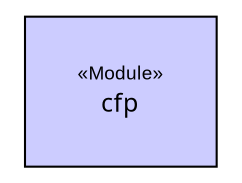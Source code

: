 
	
digraph G {             
	fontsize = 10        
	node [                          
		fontsize = 10                
		fontname="arial"
		shape=plaintext
	     ]        
	     
	edge [                            
		fontsize = 10        
	     ]        
	
	
	
		cfp [label=<<table border="0" cellborder="1" cellspacing="0" cellpadding="20" port="p" bgcolor="#CCCCFF">
		<tr><td>
			<table border="0" cellspacing="1" cellpadding="1">
				<tr><td> &laquo;Module&raquo; </td></tr>
				<tr><td><font face="arialbd"  point-size="12.0"> cfp </font></td></tr>
			</table>
		</td></tr>	
		</table>>, fontname="arial", fontcolor="black", fontsize=9.0];
	

	
		
	

	
	
	}
	
